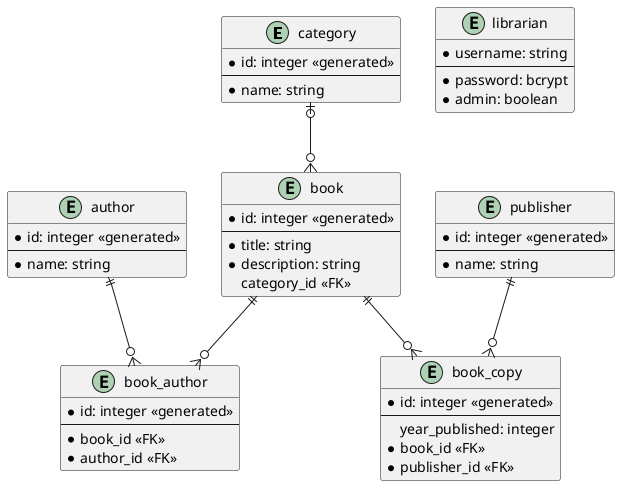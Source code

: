 @startuml schema

entity category {
    * id: integer <<generated>>
    --
    * name: string
}

entity book {
    * id: integer <<generated>>
    --
    * title: string
    * description: string
    category_id <<FK>>
}

category |o--o{ book

entity author {
    * id: integer <<generated>>
    --
    * name: string
}

entity book_author {
    * id: integer <<generated>>
    --
    * book_id <<FK>>
    * author_id <<FK>>
}

book ||--o{ book_author
author ||--o{ book_author

entity publisher {
    * id: integer <<generated>>
    --
    * name: string
}

entity book_copy {
    * id: integer <<generated>>
    --
    year_published: integer
    * book_id <<FK>>
    * publisher_id <<FK>>
}

book ||--o{ book_copy
publisher ||--o{ book_copy

entity librarian {
    * username: string
    --
    * password: bcrypt
    * admin: boolean
}

@enduml
